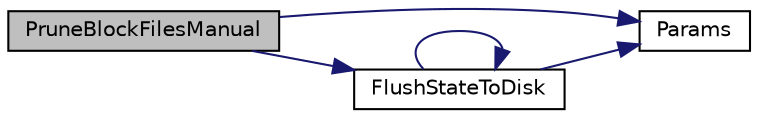 digraph "PruneBlockFilesManual"
{
  edge [fontname="Helvetica",fontsize="10",labelfontname="Helvetica",labelfontsize="10"];
  node [fontname="Helvetica",fontsize="10",shape=record];
  rankdir="LR";
  Node119 [label="PruneBlockFilesManual",height=0.2,width=0.4,color="black", fillcolor="grey75", style="filled", fontcolor="black"];
  Node119 -> Node120 [color="midnightblue",fontsize="10",style="solid",fontname="Helvetica"];
  Node120 [label="Params",height=0.2,width=0.4,color="black", fillcolor="white", style="filled",URL="$chainparams_8cpp.html#ace5c5b706d71a324a417dd2db394fd4a",tooltip="Return the currently selected parameters. "];
  Node119 -> Node121 [color="midnightblue",fontsize="10",style="solid",fontname="Helvetica"];
  Node121 [label="FlushStateToDisk",height=0.2,width=0.4,color="black", fillcolor="white", style="filled",URL="$validation_8cpp.html#a0d01c135cc5a05475e3dc3910c9888da",tooltip="Flush all state, indexes and buffers to disk. "];
  Node121 -> Node120 [color="midnightblue",fontsize="10",style="solid",fontname="Helvetica"];
  Node121 -> Node121 [color="midnightblue",fontsize="10",style="solid",fontname="Helvetica"];
}
